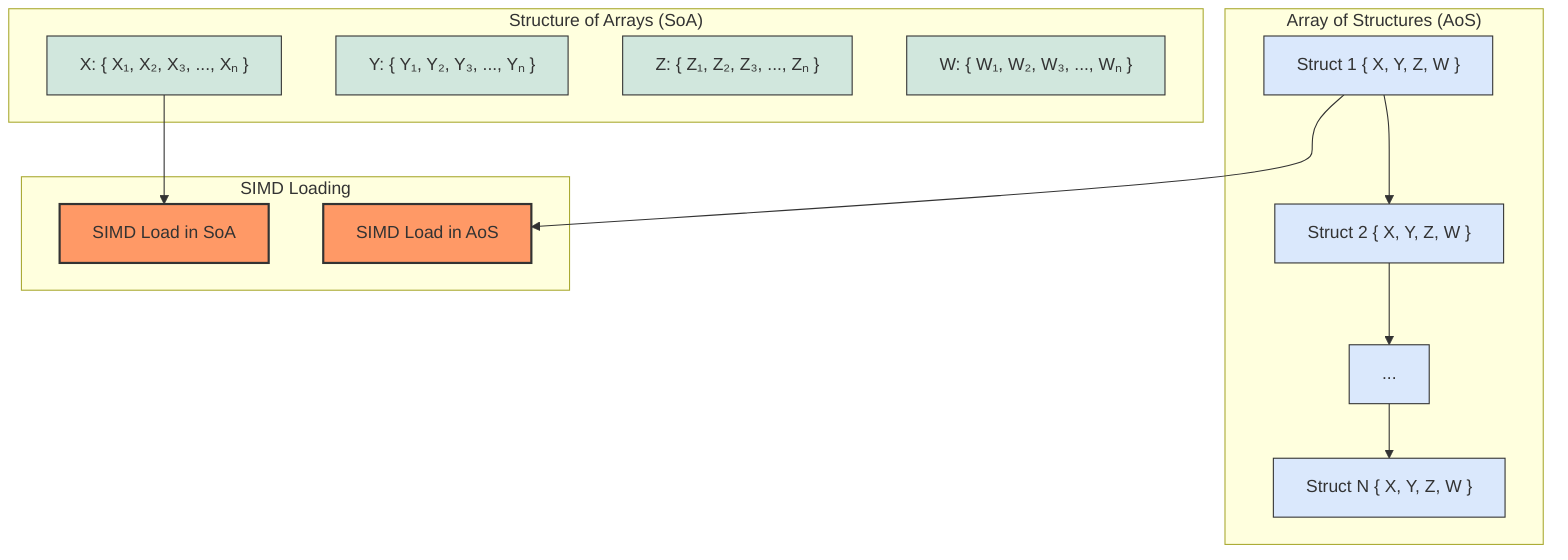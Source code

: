 graph TD
    subgraph "Array of Structures (AoS)"
        direction LR
        A1["Struct 1 { X, Y, Z, W }"] --> A2["Struct 2 { X, Y, Z, W }"] --> A3["..."] --> A4["Struct N { X, Y, Z, W }"]
    end
    
    subgraph "Structure of Arrays (SoA)"
        direction LR
        X["X: { X₁, X₂, X₃, ..., Xₙ }"]
        Y["Y: { Y₁, Y₂, Y₃, ..., Yₙ }"]
        Z["Z: { Z₁, Z₂, Z₃, ..., Zₙ }"]
        W["W: { W₁, W₂, W₃, ..., Wₙ }"]
    end
    
    subgraph "SIMD Loading"
        AosLoad["SIMD Load in AoS"]
        SoaLoad["SIMD Load in SoA"]
    end
    
    A1 --> AosLoad
    X --> SoaLoad
    
    classDef struct fill:#dae8fc,stroke:#333,stroke-width:1px;
    classDef array fill:#d1e7dd,stroke:#333,stroke-width:1px;
    classDef load fill:#f96,stroke:#333,stroke-width:2px;
    
    class A1,A2,A3,A4 struct;
    class X,Y,Z,W array;
    class AosLoad,SoaLoad load;